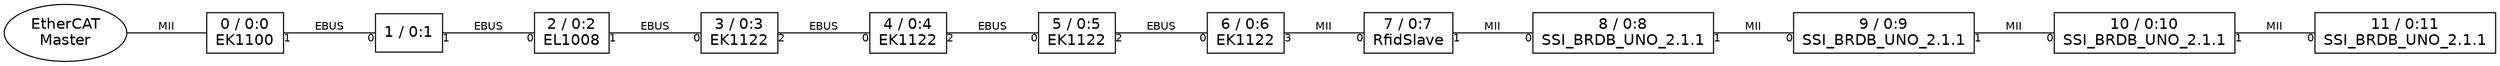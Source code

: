 /* EtherCAT bus graph. Generated by 'ethercat graph'. */

strict graph bus {
    rankdir="LR"
    ranksep=0.8
    nodesep=0.8
    node [fontname="Helvetica"]
    edge [fontname="Helvetica",fontsize="10"]

    master [label="EtherCAT\nMaster"]
    master -- slave0[label="MII"]

    slave0 [shape="box",label="0 / 0:0\nEK1100"]
    slave0 -- slave1 [taillabel="1",headlabel="0",label="EBUS",weight="5"]

    slave1 [shape="box",label="1 / 0:1"]
    slave1 -- slave2 [taillabel="1",headlabel="0",label="EBUS",weight="5"]

    slave2 [shape="box",label="2 / 0:2\nEL1008"]
    slave2 -- slave3 [taillabel="1",headlabel="0",label="EBUS",weight="5"]

    slave3 [shape="box",label="3 / 0:3\nEK1122"]
    slave3 -- slave4 [taillabel="2",headlabel="0",label="EBUS",weight="5"]

    slave4 [shape="box",label="4 / 0:4\nEK1122"]
    slave4 -- slave5 [taillabel="2",headlabel="0",label="EBUS",weight="5"]

    slave5 [shape="box",label="5 / 0:5\nEK1122"]
    slave5 -- slave6 [taillabel="2",headlabel="0",label="EBUS",weight="5"]

    slave6 [shape="box",label="6 / 0:6\nEK1122"]
    slave6 -- slave7 [taillabel="3",headlabel="0",label="MII",weight="1"]

    slave7 [shape="box",label="7 / 0:7\nRfidSlave"]
    slave7 -- slave8 [taillabel="1",headlabel="0",label="MII",weight="1"]

    slave8 [shape="box",label="8 / 0:8\nSSI_BRDB_UNO_2.1.1"]
    slave8 -- slave9 [taillabel="1",headlabel="0",label="MII",weight="1"]

    slave9 [shape="box",label="9 / 0:9\nSSI_BRDB_UNO_2.1.1"]
    slave9 -- slave10 [taillabel="1",headlabel="0",label="MII",weight="1"]

    slave10 [shape="box",label="10 / 0:10\nSSI_BRDB_UNO_2.1.1"]
    slave10 -- slave11 [taillabel="1",headlabel="0",label="MII",weight="1"]

    slave11 [shape="box",label="11 / 0:11\nSSI_BRDB_UNO_2.1.1"]

}
